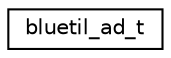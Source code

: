 digraph "Graphical Class Hierarchy"
{
 // LATEX_PDF_SIZE
  edge [fontname="Helvetica",fontsize="10",labelfontname="Helvetica",labelfontsize="10"];
  node [fontname="Helvetica",fontsize="10",shape=record];
  rankdir="LR";
  Node0 [label="bluetil_ad_t",height=0.2,width=0.4,color="black", fillcolor="white", style="filled",URL="$structbluetil__ad__t.html",tooltip="Descriptor for a buffer containing advertising data."];
}
